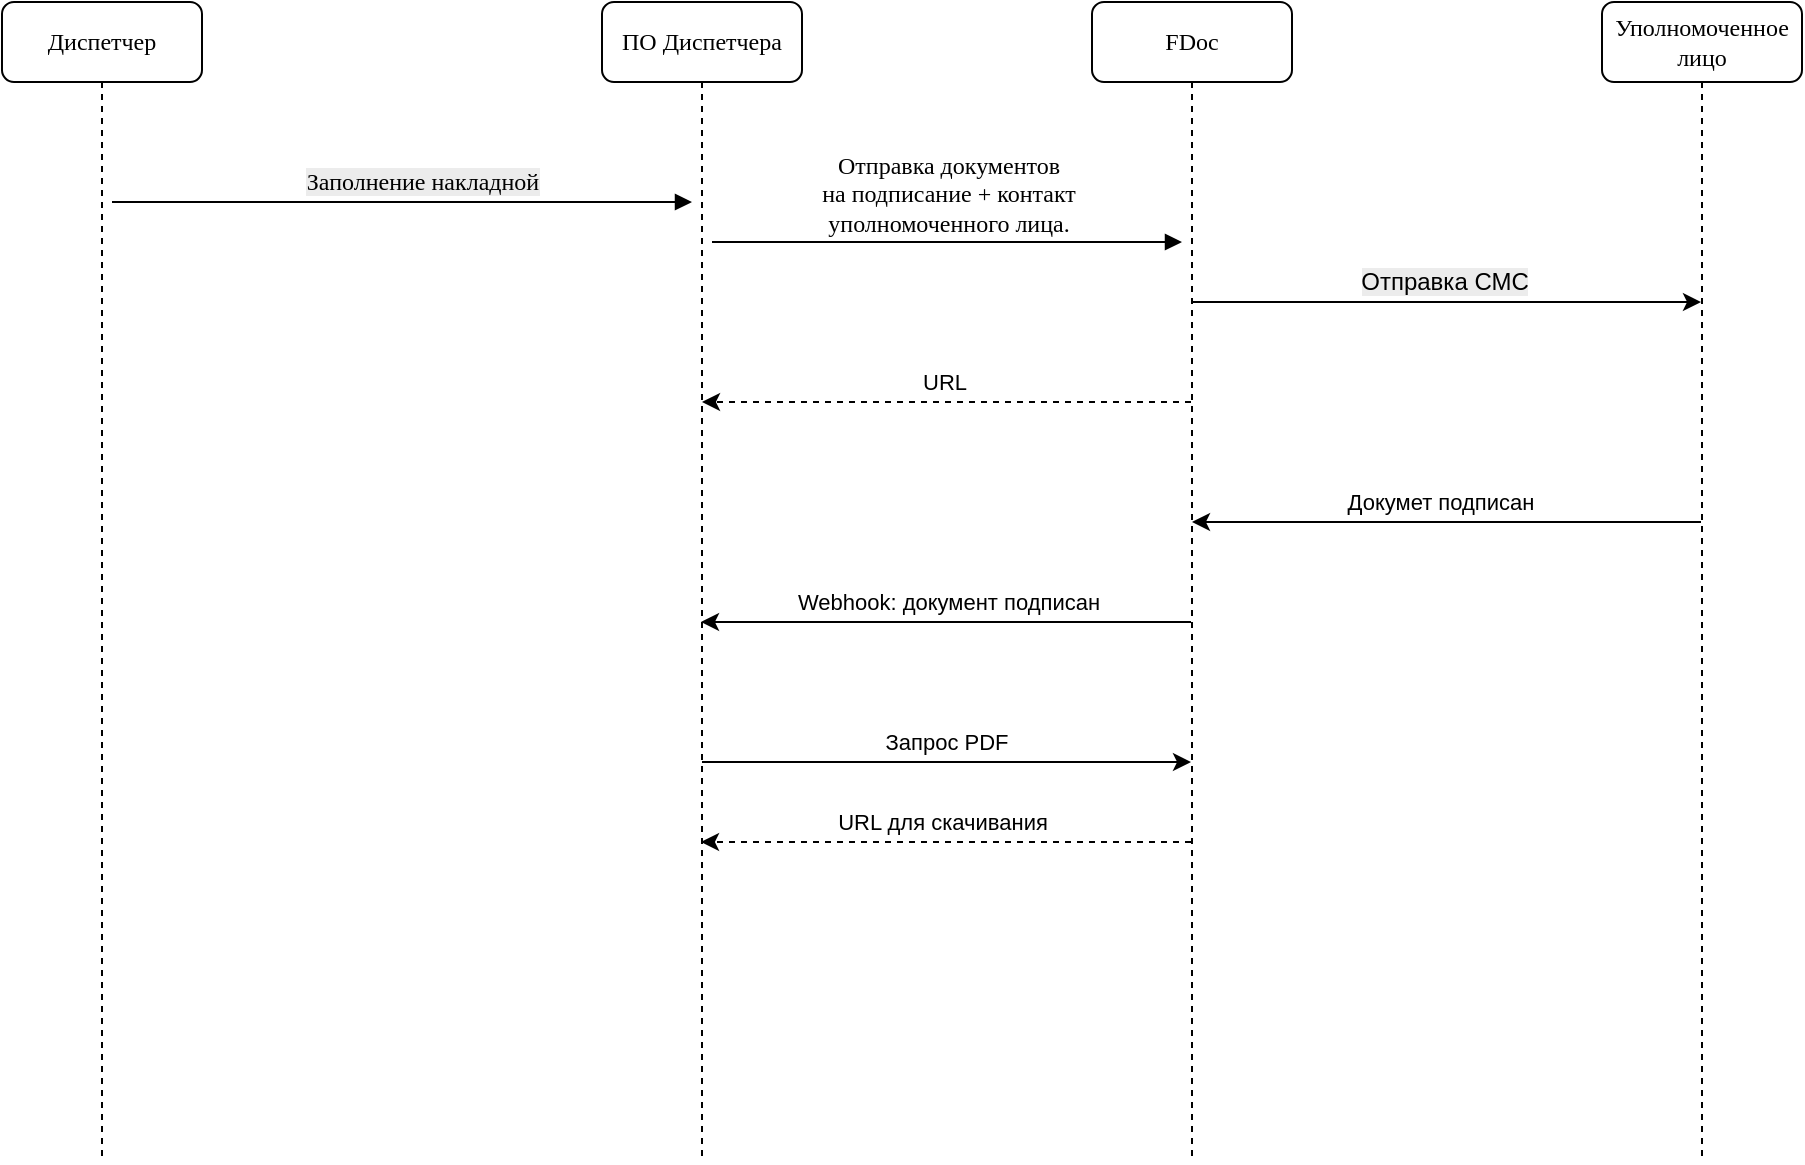 <mxfile version="28.0.7">
  <diagram name="Page-1" id="13e1069c-82ec-6db2-03f1-153e76fe0fe0">
    <mxGraphModel dx="2213" dy="616" grid="1" gridSize="10" guides="1" tooltips="1" connect="1" arrows="1" fold="1" page="1" pageScale="1" pageWidth="1100" pageHeight="850" background="none" math="0" shadow="0">
      <root>
        <mxCell id="0" />
        <mxCell id="1" parent="0" />
        <mxCell id="tSTn0EWjUjY7sJvSLQWx-28" style="edgeStyle=orthogonalEdgeStyle;rounded=0;orthogonalLoop=1;jettySize=auto;html=1;" edge="1" parent="1" source="7baba1c4bc27f4b0-2" target="7baba1c4bc27f4b0-3">
          <mxGeometry relative="1" as="geometry">
            <Array as="points">
              <mxPoint x="420" y="460" />
              <mxPoint x="420" y="460" />
            </Array>
          </mxGeometry>
        </mxCell>
        <mxCell id="tSTn0EWjUjY7sJvSLQWx-29" value="Запрос PDF" style="edgeLabel;html=1;align=center;verticalAlign=middle;resizable=0;points=[];" vertex="1" connectable="0" parent="tSTn0EWjUjY7sJvSLQWx-28">
          <mxGeometry x="0.041" y="1" relative="1" as="geometry">
            <mxPoint x="-6" y="-9" as="offset" />
          </mxGeometry>
        </mxCell>
        <mxCell id="7baba1c4bc27f4b0-2" value="ПО Диспетчера" style="shape=umlLifeline;perimeter=lifelinePerimeter;whiteSpace=wrap;html=1;container=1;collapsible=0;recursiveResize=0;outlineConnect=0;rounded=1;shadow=0;comic=0;labelBackgroundColor=none;strokeWidth=1;fontFamily=Verdana;fontSize=12;align=center;" parent="1" vertex="1">
          <mxGeometry x="240" y="80" width="100" height="580" as="geometry" />
        </mxCell>
        <mxCell id="tSTn0EWjUjY7sJvSLQWx-14" style="edgeStyle=orthogonalEdgeStyle;rounded=0;orthogonalLoop=1;jettySize=auto;html=1;dashed=1;" edge="1" parent="1" source="7baba1c4bc27f4b0-3" target="7baba1c4bc27f4b0-2">
          <mxGeometry relative="1" as="geometry">
            <Array as="points">
              <mxPoint x="450" y="280" />
              <mxPoint x="450" y="280" />
            </Array>
          </mxGeometry>
        </mxCell>
        <mxCell id="tSTn0EWjUjY7sJvSLQWx-25" value="URL" style="edgeLabel;html=1;align=center;verticalAlign=middle;resizable=0;points=[];" vertex="1" connectable="0" parent="tSTn0EWjUjY7sJvSLQWx-14">
          <mxGeometry x="-0.376" y="-3" relative="1" as="geometry">
            <mxPoint x="-47" y="-7" as="offset" />
          </mxGeometry>
        </mxCell>
        <mxCell id="tSTn0EWjUjY7sJvSLQWx-15" style="edgeStyle=orthogonalEdgeStyle;rounded=0;orthogonalLoop=1;jettySize=auto;html=1;" edge="1" parent="1">
          <mxGeometry relative="1" as="geometry">
            <mxPoint x="534.5" y="230" as="sourcePoint" />
            <mxPoint x="789.5" y="230" as="targetPoint" />
          </mxGeometry>
        </mxCell>
        <mxCell id="tSTn0EWjUjY7sJvSLQWx-21" value="&lt;span style=&quot;font-size: 12px; background-color: rgb(236, 236, 236);&quot;&gt;Отправка СМС&lt;/span&gt;" style="edgeLabel;html=1;align=center;verticalAlign=middle;resizable=0;points=[];" vertex="1" connectable="0" parent="tSTn0EWjUjY7sJvSLQWx-15">
          <mxGeometry x="-0.071" y="1" relative="1" as="geometry">
            <mxPoint x="8" y="-9" as="offset" />
          </mxGeometry>
        </mxCell>
        <mxCell id="7baba1c4bc27f4b0-3" value="FDoc" style="shape=umlLifeline;perimeter=lifelinePerimeter;whiteSpace=wrap;html=1;container=1;collapsible=0;recursiveResize=0;outlineConnect=0;rounded=1;shadow=0;comic=0;labelBackgroundColor=none;strokeWidth=1;fontFamily=Verdana;fontSize=12;align=center;" parent="1" vertex="1">
          <mxGeometry x="485" y="80" width="100" height="580" as="geometry" />
        </mxCell>
        <mxCell id="tSTn0EWjUjY7sJvSLQWx-23" style="edgeStyle=orthogonalEdgeStyle;rounded=0;orthogonalLoop=1;jettySize=auto;html=1;" edge="1" parent="7baba1c4bc27f4b0-3">
          <mxGeometry relative="1" as="geometry">
            <mxPoint x="49.5" y="310" as="sourcePoint" />
            <mxPoint x="-195.5" y="310" as="targetPoint" />
            <Array as="points">
              <mxPoint x="-85" y="310" />
              <mxPoint x="-85" y="310" />
            </Array>
          </mxGeometry>
        </mxCell>
        <mxCell id="tSTn0EWjUjY7sJvSLQWx-24" value="Webhook: документ подписан" style="edgeLabel;html=1;align=center;verticalAlign=middle;resizable=0;points=[];" vertex="1" connectable="0" parent="tSTn0EWjUjY7sJvSLQWx-23">
          <mxGeometry relative="1" as="geometry">
            <mxPoint x="1" y="-10" as="offset" />
          </mxGeometry>
        </mxCell>
        <mxCell id="tSTn0EWjUjY7sJvSLQWx-34" style="edgeStyle=orthogonalEdgeStyle;rounded=0;orthogonalLoop=1;jettySize=auto;html=1;dashed=1;" edge="1" parent="7baba1c4bc27f4b0-3">
          <mxGeometry relative="1" as="geometry">
            <mxPoint x="49.5" y="420" as="sourcePoint" />
            <mxPoint x="-195.5" y="420" as="targetPoint" />
          </mxGeometry>
        </mxCell>
        <mxCell id="tSTn0EWjUjY7sJvSLQWx-36" value="URL для скачивания" style="edgeLabel;html=1;align=center;verticalAlign=middle;resizable=0;points=[];" vertex="1" connectable="0" parent="tSTn0EWjUjY7sJvSLQWx-34">
          <mxGeometry x="0.016" y="1" relative="1" as="geometry">
            <mxPoint y="-11" as="offset" />
          </mxGeometry>
        </mxCell>
        <mxCell id="tSTn0EWjUjY7sJvSLQWx-19" style="edgeStyle=orthogonalEdgeStyle;rounded=0;orthogonalLoop=1;jettySize=auto;html=1;" edge="1" parent="1" source="7baba1c4bc27f4b0-4" target="7baba1c4bc27f4b0-3">
          <mxGeometry relative="1" as="geometry">
            <Array as="points">
              <mxPoint x="660" y="340" />
              <mxPoint x="660" y="340" />
            </Array>
          </mxGeometry>
        </mxCell>
        <mxCell id="tSTn0EWjUjY7sJvSLQWx-20" value="Докумет подписан" style="edgeLabel;html=1;align=center;verticalAlign=middle;resizable=0;points=[];" vertex="1" connectable="0" parent="tSTn0EWjUjY7sJvSLQWx-19">
          <mxGeometry x="0.024" y="1" relative="1" as="geometry">
            <mxPoint y="-11" as="offset" />
          </mxGeometry>
        </mxCell>
        <mxCell id="7baba1c4bc27f4b0-4" value="Уполномоченное&lt;br&gt;лицо" style="shape=umlLifeline;perimeter=lifelinePerimeter;whiteSpace=wrap;html=1;container=1;collapsible=0;recursiveResize=0;outlineConnect=0;rounded=1;shadow=0;comic=0;labelBackgroundColor=none;strokeWidth=1;fontFamily=Verdana;fontSize=12;align=center;" parent="1" vertex="1">
          <mxGeometry x="740" y="80" width="100" height="580" as="geometry" />
        </mxCell>
        <mxCell id="7baba1c4bc27f4b0-8" value="Диспетчер" style="shape=umlLifeline;perimeter=lifelinePerimeter;whiteSpace=wrap;html=1;container=1;collapsible=0;recursiveResize=0;outlineConnect=0;rounded=1;shadow=0;comic=0;labelBackgroundColor=none;strokeWidth=1;fontFamily=Verdana;fontSize=12;align=center;" parent="1" vertex="1">
          <mxGeometry x="-60" y="80" width="100" height="580" as="geometry" />
        </mxCell>
        <mxCell id="7baba1c4bc27f4b0-11" value="" style="html=1;verticalAlign=bottom;endArrow=block;entryX=0;entryY=0;labelBackgroundColor=none;fontFamily=Verdana;fontSize=12;edgeStyle=elbowEdgeStyle;elbow=horizontal;" parent="1" edge="1">
          <mxGeometry relative="1" as="geometry">
            <mxPoint x="-5" y="180" as="sourcePoint" />
            <mxPoint x="285" y="180" as="targetPoint" />
          </mxGeometry>
        </mxCell>
        <mxCell id="tSTn0EWjUjY7sJvSLQWx-22" value="&lt;span style=&quot;font-family: Verdana; font-size: 12px; background-color: rgb(236, 236, 236);&quot;&gt;Заполнение накладной&lt;/span&gt;" style="edgeLabel;html=1;align=center;verticalAlign=middle;resizable=0;points=[];" vertex="1" connectable="0" parent="7baba1c4bc27f4b0-11">
          <mxGeometry x="0.607" y="1" relative="1" as="geometry">
            <mxPoint x="-78" y="-9" as="offset" />
          </mxGeometry>
        </mxCell>
        <mxCell id="7baba1c4bc27f4b0-14" value="Отправка документов&lt;div&gt;на подписание + контакт &lt;br&gt;уполномоченного лица.&lt;/div&gt;" style="html=1;verticalAlign=bottom;endArrow=block;entryX=0;entryY=0;labelBackgroundColor=none;fontFamily=Verdana;fontSize=12;edgeStyle=elbowEdgeStyle;elbow=vertical;" parent="1" edge="1">
          <mxGeometry x="0.004" relative="1" as="geometry">
            <mxPoint x="295" y="200" as="sourcePoint" />
            <mxPoint x="530" y="200.0" as="targetPoint" />
            <mxPoint as="offset" />
          </mxGeometry>
        </mxCell>
      </root>
    </mxGraphModel>
  </diagram>
</mxfile>
